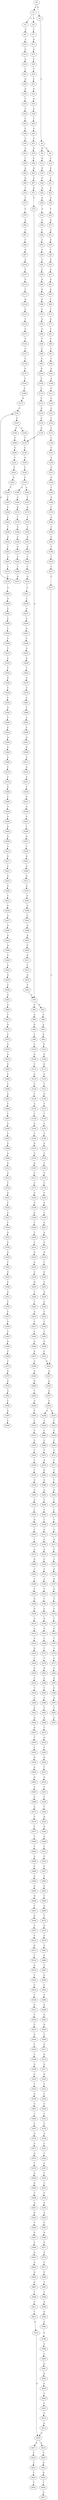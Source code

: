 strict digraph  {
	S0 -> S1 [ label = C ];
	S0 -> S2 [ label = T ];
	S1 -> S3 [ label = C ];
	S1 -> S4 [ label = T ];
	S2 -> S5 [ label = C ];
	S3 -> S6 [ label = C ];
	S4 -> S7 [ label = T ];
	S5 -> S8 [ label = G ];
	S5 -> S9 [ label = C ];
	S6 -> S10 [ label = C ];
	S7 -> S11 [ label = G ];
	S8 -> S12 [ label = G ];
	S9 -> S13 [ label = C ];
	S10 -> S14 [ label = G ];
	S11 -> S15 [ label = A ];
	S12 -> S16 [ label = A ];
	S13 -> S17 [ label = G ];
	S14 -> S18 [ label = A ];
	S15 -> S19 [ label = T ];
	S16 -> S20 [ label = C ];
	S17 -> S21 [ label = C ];
	S18 -> S22 [ label = T ];
	S19 -> S23 [ label = T ];
	S20 -> S24 [ label = A ];
	S21 -> S25 [ label = A ];
	S22 -> S26 [ label = G ];
	S23 -> S27 [ label = C ];
	S24 -> S28 [ label = G ];
	S25 -> S29 [ label = G ];
	S26 -> S30 [ label = G ];
	S27 -> S31 [ label = A ];
	S28 -> S32 [ label = C ];
	S29 -> S33 [ label = T ];
	S30 -> S34 [ label = T ];
	S31 -> S35 [ label = A ];
	S32 -> S36 [ label = C ];
	S33 -> S37 [ label = G ];
	S34 -> S38 [ label = C ];
	S35 -> S39 [ label = A ];
	S36 -> S40 [ label = T ];
	S37 -> S41 [ label = A ];
	S38 -> S42 [ label = C ];
	S39 -> S43 [ label = T ];
	S40 -> S44 [ label = T ];
	S41 -> S45 [ label = G ];
	S42 -> S46 [ label = C ];
	S43 -> S47 [ label = A ];
	S44 -> S48 [ label = C ];
	S45 -> S49 [ label = T ];
	S46 -> S50 [ label = A ];
	S47 -> S51 [ label = G ];
	S48 -> S52 [ label = T ];
	S49 -> S53 [ label = G ];
	S50 -> S54 [ label = C ];
	S51 -> S55 [ label = A ];
	S52 -> S56 [ label = C ];
	S53 -> S57 [ label = C ];
	S54 -> S58 [ label = C ];
	S55 -> S59 [ label = C ];
	S56 -> S60 [ label = G ];
	S57 -> S61 [ label = G ];
	S58 -> S62 [ label = A ];
	S59 -> S63 [ label = G ];
	S60 -> S64 [ label = G ];
	S61 -> S65 [ label = A ];
	S62 -> S66 [ label = G ];
	S63 -> S67 [ label = C ];
	S64 -> S68 [ label = A ];
	S65 -> S69 [ label = C ];
	S66 -> S70 [ label = T ];
	S67 -> S71 [ label = G ];
	S68 -> S72 [ label = C ];
	S69 -> S73 [ label = T ];
	S70 -> S74 [ label = T ];
	S71 -> S75 [ label = T ];
	S72 -> S76 [ label = A ];
	S73 -> S77 [ label = G ];
	S74 -> S78 [ label = C ];
	S75 -> S79 [ label = A ];
	S76 -> S80 [ label = C ];
	S77 -> S81 [ label = C ];
	S78 -> S82 [ label = A ];
	S79 -> S83 [ label = G ];
	S79 -> S84 [ label = A ];
	S80 -> S85 [ label = T ];
	S81 -> S86 [ label = T ];
	S82 -> S87 [ label = A ];
	S83 -> S88 [ label = A ];
	S84 -> S89 [ label = A ];
	S85 -> S90 [ label = C ];
	S86 -> S91 [ label = A ];
	S87 -> S92 [ label = C ];
	S88 -> S93 [ label = A ];
	S89 -> S94 [ label = G ];
	S90 -> S95 [ label = G ];
	S91 -> S96 [ label = C ];
	S92 -> S97 [ label = G ];
	S93 -> S98 [ label = G ];
	S94 -> S99 [ label = T ];
	S95 -> S100 [ label = G ];
	S96 -> S101 [ label = A ];
	S97 -> S102 [ label = A ];
	S98 -> S103 [ label = G ];
	S99 -> S104 [ label = C ];
	S100 -> S105 [ label = C ];
	S101 -> S106 [ label = A ];
	S102 -> S107 [ label = C ];
	S103 -> S108 [ label = A ];
	S104 -> S109 [ label = A ];
	S105 -> S110 [ label = C ];
	S106 -> S111 [ label = C ];
	S107 -> S112 [ label = C ];
	S108 -> S113 [ label = G ];
	S109 -> S114 [ label = T ];
	S110 -> S115 [ label = G ];
	S111 -> S116 [ label = C ];
	S112 -> S117 [ label = T ];
	S113 -> S118 [ label = A ];
	S114 -> S119 [ label = A ];
	S115 -> S120 [ label = A ];
	S116 -> S121 [ label = A ];
	S117 -> S122 [ label = G ];
	S118 -> S123 [ label = T ];
	S119 -> S124 [ label = C ];
	S120 -> S125 [ label = C ];
	S121 -> S126 [ label = C ];
	S122 -> S127 [ label = C ];
	S123 -> S128 [ label = G ];
	S124 -> S129 [ label = T ];
	S125 -> S130 [ label = A ];
	S126 -> S131 [ label = C ];
	S127 -> S132 [ label = T ];
	S128 -> S133 [ label = T ];
	S129 -> S134 [ label = A ];
	S130 -> S135 [ label = T ];
	S131 -> S136 [ label = C ];
	S132 -> S137 [ label = C ];
	S133 -> S138 [ label = T ];
	S134 -> S139 [ label = T ];
	S135 -> S140 [ label = C ];
	S136 -> S141 [ label = G ];
	S137 -> S142 [ label = T ];
	S138 -> S143 [ label = A ];
	S139 -> S144 [ label = A ];
	S140 -> S145 [ label = A ];
	S141 -> S146 [ label = A ];
	S142 -> S147 [ label = C ];
	S143 -> S148 [ label = T ];
	S144 -> S149 [ label = T ];
	S145 -> S150 [ label = T ];
	S146 -> S151 [ label = G ];
	S147 -> S152 [ label = C ];
	S148 -> S153 [ label = A ];
	S149 -> S154 [ label = G ];
	S150 -> S155 [ label = C ];
	S151 -> S156 [ label = G ];
	S152 -> S157 [ label = G ];
	S153 -> S158 [ label = A ];
	S154 -> S159 [ label = C ];
	S155 -> S160 [ label = G ];
	S155 -> S161 [ label = A ];
	S156 -> S162 [ label = T ];
	S157 -> S163 [ label = C ];
	S158 -> S164 [ label = T ];
	S159 -> S165 [ label = G ];
	S160 -> S166 [ label = C ];
	S161 -> S167 [ label = C ];
	S162 -> S168 [ label = G ];
	S163 -> S169 [ label = C ];
	S164 -> S170 [ label = G ];
	S165 -> S171 [ label = C ];
	S166 -> S172 [ label = G ];
	S167 -> S173 [ label = G ];
	S168 -> S174 [ label = C ];
	S169 -> S175 [ label = G ];
	S170 -> S176 [ label = C ];
	S171 -> S177 [ label = C ];
	S172 -> S178 [ label = T ];
	S173 -> S179 [ label = T ];
	S174 -> S180 [ label = A ];
	S175 -> S181 [ label = A ];
	S176 -> S182 [ label = C ];
	S177 -> S183 [ label = A ];
	S178 -> S184 [ label = C ];
	S179 -> S185 [ label = T ];
	S180 -> S186 [ label = C ];
	S181 -> S187 [ label = C ];
	S182 -> S188 [ label = A ];
	S183 -> S189 [ label = C ];
	S184 -> S190 [ label = C ];
	S185 -> S191 [ label = A ];
	S186 -> S192 [ label = C ];
	S187 -> S193 [ label = C ];
	S187 -> S194 [ label = A ];
	S188 -> S195 [ label = C ];
	S189 -> S196 [ label = A ];
	S190 -> S197 [ label = G ];
	S191 -> S198 [ label = G ];
	S192 -> S199 [ label = T ];
	S193 -> S200 [ label = T ];
	S194 -> S135 [ label = T ];
	S195 -> S201 [ label = G ];
	S196 -> S202 [ label = T ];
	S197 -> S203 [ label = C ];
	S198 -> S204 [ label = C ];
	S199 -> S205 [ label = T ];
	S200 -> S206 [ label = C ];
	S201 -> S207 [ label = A ];
	S202 -> S208 [ label = T ];
	S203 -> S209 [ label = C ];
	S204 -> S210 [ label = C ];
	S205 -> S211 [ label = T ];
	S206 -> S212 [ label = T ];
	S207 -> S213 [ label = G ];
	S208 -> S214 [ label = T ];
	S209 -> S215 [ label = G ];
	S210 -> S216 [ label = G ];
	S211 -> S217 [ label = C ];
	S212 -> S218 [ label = C ];
	S213 -> S219 [ label = G ];
	S214 -> S220 [ label = G ];
	S215 -> S181 [ label = A ];
	S216 -> S221 [ label = A ];
	S217 -> S222 [ label = C ];
	S218 -> S223 [ label = G ];
	S219 -> S224 [ label = T ];
	S220 -> S225 [ label = A ];
	S221 -> S226 [ label = C ];
	S222 -> S227 [ label = G ];
	S223 -> S228 [ label = T ];
	S224 -> S229 [ label = G ];
	S225 -> S230 [ label = C ];
	S226 -> S231 [ label = A ];
	S227 -> S232 [ label = G ];
	S228 -> S233 [ label = C ];
	S229 -> S234 [ label = T ];
	S230 -> S235 [ label = G ];
	S231 -> S236 [ label = A ];
	S232 -> S237 [ label = A ];
	S233 -> S238 [ label = C ];
	S234 -> S239 [ label = A ];
	S235 -> S240 [ label = T ];
	S236 -> S241 [ label = G ];
	S237 -> S242 [ label = C ];
	S238 -> S243 [ label = C ];
	S239 -> S244 [ label = C ];
	S240 -> S245 [ label = T ];
	S241 -> S246 [ label = T ];
	S242 -> S247 [ label = G ];
	S242 -> S248 [ label = A ];
	S243 -> S249 [ label = T ];
	S244 -> S250 [ label = C ];
	S245 -> S251 [ label = A ];
	S246 -> S252 [ label = A ];
	S247 -> S253 [ label = T ];
	S248 -> S254 [ label = A ];
	S249 -> S255 [ label = A ];
	S250 -> S256 [ label = T ];
	S251 -> S257 [ label = T ];
	S252 -> S258 [ label = G ];
	S253 -> S259 [ label = C ];
	S254 -> S260 [ label = C ];
	S255 -> S261 [ label = C ];
	S256 -> S262 [ label = T ];
	S257 -> S263 [ label = C ];
	S258 -> S264 [ label = T ];
	S259 -> S265 [ label = T ];
	S260 -> S266 [ label = C ];
	S261 -> S267 [ label = G ];
	S262 -> S268 [ label = T ];
	S263 -> S269 [ label = A ];
	S264 -> S270 [ label = G ];
	S265 -> S271 [ label = T ];
	S266 -> S272 [ label = C ];
	S267 -> S273 [ label = C ];
	S268 -> S274 [ label = C ];
	S269 -> S275 [ label = A ];
	S270 -> S276 [ label = C ];
	S271 -> S277 [ label = T ];
	S272 -> S278 [ label = A ];
	S273 -> S279 [ label = C ];
	S274 -> S222 [ label = C ];
	S275 -> S280 [ label = C ];
	S276 -> S281 [ label = C ];
	S277 -> S282 [ label = T ];
	S278 -> S283 [ label = G ];
	S279 -> S284 [ label = G ];
	S280 -> S285 [ label = G ];
	S281 -> S286 [ label = T ];
	S282 -> S287 [ label = T ];
	S283 -> S288 [ label = A ];
	S284 -> S289 [ label = G ];
	S285 -> S290 [ label = G ];
	S286 -> S291 [ label = C ];
	S287 -> S292 [ label = G ];
	S288 -> S293 [ label = A ];
	S289 -> S294 [ label = C ];
	S290 -> S295 [ label = T ];
	S291 -> S296 [ label = C ];
	S292 -> S297 [ label = T ];
	S293 -> S298 [ label = T ];
	S294 -> S299 [ label = C ];
	S295 -> S300 [ label = A ];
	S296 -> S301 [ label = G ];
	S297 -> S302 [ label = C ];
	S298 -> S303 [ label = C ];
	S299 -> S304 [ label = C ];
	S300 -> S305 [ label = C ];
	S301 -> S306 [ label = G ];
	S302 -> S307 [ label = C ];
	S303 -> S308 [ label = T ];
	S304 -> S309 [ label = C ];
	S305 -> S310 [ label = T ];
	S306 -> S311 [ label = A ];
	S307 -> S312 [ label = T ];
	S308 -> S313 [ label = A ];
	S309 -> S314 [ label = T ];
	S310 -> S315 [ label = C ];
	S311 -> S316 [ label = G ];
	S312 -> S317 [ label = A ];
	S313 -> S318 [ label = G ];
	S314 -> S319 [ label = C ];
	S315 -> S320 [ label = C ];
	S316 -> S321 [ label = A ];
	S317 -> S322 [ label = C ];
	S318 -> S323 [ label = A ];
	S319 -> S324 [ label = T ];
	S320 -> S325 [ label = T ];
	S321 -> S326 [ label = C ];
	S322 -> S327 [ label = T ];
	S323 -> S328 [ label = C ];
	S324 -> S329 [ label = G ];
	S325 -> S330 [ label = T ];
	S326 -> S331 [ label = G ];
	S327 -> S332 [ label = A ];
	S328 -> S333 [ label = T ];
	S329 -> S334 [ label = C ];
	S330 -> S335 [ label = T ];
	S331 -> S336 [ label = A ];
	S332 -> S337 [ label = G ];
	S333 -> S338 [ label = A ];
	S334 -> S339 [ label = C ];
	S335 -> S340 [ label = A ];
	S336 -> S341 [ label = C ];
	S337 -> S342 [ label = A ];
	S338 -> S343 [ label = C ];
	S339 -> S344 [ label = A ];
	S340 -> S345 [ label = C ];
	S341 -> S346 [ label = T ];
	S342 -> S347 [ label = A ];
	S343 -> S348 [ label = T ];
	S344 -> S349 [ label = T ];
	S345 -> S350 [ label = A ];
	S346 -> S351 [ label = G ];
	S347 -> S352 [ label = T ];
	S348 -> S353 [ label = C ];
	S349 -> S354 [ label = C ];
	S350 -> S355 [ label = T ];
	S351 -> S356 [ label = T ];
	S352 -> S357 [ label = T ];
	S353 -> S358 [ label = A ];
	S354 -> S359 [ label = G ];
	S355 -> S360 [ label = G ];
	S356 -> S361 [ label = G ];
	S357 -> S362 [ label = G ];
	S358 -> S363 [ label = G ];
	S359 -> S364 [ label = G ];
	S360 -> S365 [ label = T ];
	S361 -> S366 [ label = A ];
	S362 -> S367 [ label = T ];
	S363 -> S368 [ label = T ];
	S364 -> S369 [ label = T ];
	S365 -> S370 [ label = T ];
	S366 -> S371 [ label = G ];
	S367 -> S372 [ label = T ];
	S368 -> S373 [ label = T ];
	S369 -> S374 [ label = C ];
	S370 -> S375 [ label = A ];
	S371 -> S376 [ label = A ];
	S372 -> S377 [ label = C ];
	S373 -> S378 [ label = T ];
	S374 -> S379 [ label = C ];
	S375 -> S380 [ label = G ];
	S376 -> S381 [ label = G ];
	S377 -> S382 [ label = A ];
	S378 -> S383 [ label = G ];
	S379 -> S384 [ label = G ];
	S380 -> S385 [ label = T ];
	S381 -> S386 [ label = A ];
	S382 -> S387 [ label = G ];
	S383 -> S388 [ label = A ];
	S384 -> S389 [ label = C ];
	S385 -> S390 [ label = C ];
	S386 -> S391 [ label = G ];
	S387 -> S392 [ label = G ];
	S388 -> S393 [ label = C ];
	S389 -> S394 [ label = A ];
	S390 -> S395 [ label = T ];
	S391 -> S396 [ label = G ];
	S392 -> S397 [ label = G ];
	S393 -> S398 [ label = C ];
	S394 -> S399 [ label = A ];
	S395 -> S400 [ label = G ];
	S396 -> S401 [ label = A ];
	S397 -> S402 [ label = T ];
	S398 -> S403 [ label = T ];
	S399 -> S404 [ label = G ];
	S400 -> S405 [ label = A ];
	S401 -> S406 [ label = C ];
	S402 -> S407 [ label = A ];
	S403 -> S408 [ label = A ];
	S404 -> S409 [ label = G ];
	S405 -> S410 [ label = A ];
	S406 -> S411 [ label = G ];
	S408 -> S412 [ label = T ];
	S409 -> S413 [ label = A ];
	S410 -> S414 [ label = A ];
	S411 -> S415 [ label = C ];
	S412 -> S416 [ label = A ];
	S413 -> S417 [ label = G ];
	S414 -> S418 [ label = C ];
	S415 -> S419 [ label = G ];
	S416 -> S420 [ label = A ];
	S417 -> S421 [ label = C ];
	S418 -> S422 [ label = G ];
	S419 -> S423 [ label = T ];
	S420 -> S424 [ label = G ];
	S421 -> S425 [ label = G ];
	S422 -> S426 [ label = C ];
	S423 -> S79 [ label = A ];
	S424 -> S427 [ label = T ];
	S425 -> S428 [ label = G ];
	S426 -> S429 [ label = G ];
	S427 -> S430 [ label = A ];
	S428 -> S431 [ label = C ];
	S429 -> S432 [ label = C ];
	S430 -> S433 [ label = C ];
	S431 -> S434 [ label = G ];
	S432 -> S435 [ label = T ];
	S433 -> S436 [ label = C ];
	S434 -> S437 [ label = A ];
	S435 -> S438 [ label = C ];
	S436 -> S439 [ label = C ];
	S437 -> S440 [ label = G ];
	S438 -> S441 [ label = A ];
	S439 -> S442 [ label = G ];
	S440 -> S443 [ label = A ];
	S441 -> S444 [ label = G ];
	S442 -> S445 [ label = G ];
	S443 -> S446 [ label = G ];
	S444 -> S447 [ label = G ];
	S445 -> S448 [ label = G ];
	S446 -> S449 [ label = G ];
	S447 -> S450 [ label = T ];
	S448 -> S451 [ label = T ];
	S449 -> S452 [ label = C ];
	S450 -> S453 [ label = C ];
	S451 -> S454 [ label = C ];
	S452 -> S455 [ label = G ];
	S453 -> S456 [ label = G ];
	S454 -> S457 [ label = C ];
	S455 -> S458 [ label = C ];
	S456 -> S459 [ label = A ];
	S457 -> S460 [ label = T ];
	S458 -> S461 [ label = A ];
	S459 -> S462 [ label = A ];
	S460 -> S463 [ label = A ];
	S461 -> S464 [ label = G ];
	S462 -> S465 [ label = C ];
	S463 -> S466 [ label = C ];
	S464 -> S467 [ label = C ];
	S465 -> S468 [ label = A ];
	S466 -> S469 [ label = A ];
	S467 -> S470 [ label = G ];
	S468 -> S471 [ label = A ];
	S469 -> S472 [ label = T ];
	S470 -> S473 [ label = C ];
	S471 -> S474 [ label = C ];
	S472 -> S475 [ label = G ];
	S473 -> S476 [ label = G ];
	S474 -> S477 [ label = C ];
	S475 -> S478 [ label = A ];
	S476 -> S479 [ label = A ];
	S477 -> S480 [ label = T ];
	S478 -> S481 [ label = A ];
	S479 -> S482 [ label = G ];
	S480 -> S483 [ label = T ];
	S481 -> S484 [ label = G ];
	S482 -> S485 [ label = C ];
	S483 -> S486 [ label = A ];
	S484 -> S487 [ label = T ];
	S485 -> S488 [ label = T ];
	S486 -> S489 [ label = C ];
	S487 -> S490 [ label = G ];
	S488 -> S491 [ label = G ];
	S489 -> S492 [ label = G ];
	S490 -> S493 [ label = C ];
	S491 -> S494 [ label = C ];
	S492 -> S495 [ label = G ];
	S493 -> S496 [ label = C ];
	S494 -> S497 [ label = T ];
	S495 -> S498 [ label = G ];
	S496 -> S499 [ label = G ];
	S497 -> S500 [ label = A ];
	S498 -> S501 [ label = T ];
	S499 -> S502 [ label = G ];
	S500 -> S503 [ label = C ];
	S501 -> S504 [ label = G ];
	S502 -> S505 [ label = G ];
	S503 -> S506 [ label = G ];
	S504 -> S507 [ label = C ];
	S505 -> S508 [ label = C ];
	S506 -> S509 [ label = A ];
	S507 -> S510 [ label = C ];
	S508 -> S511 [ label = G ];
	S509 -> S512 [ label = G ];
	S510 -> S513 [ label = G ];
	S511 -> S514 [ label = G ];
	S512 -> S515 [ label = A ];
	S513 -> S516 [ label = T ];
	S514 -> S517 [ label = A ];
	S515 -> S518 [ label = C ];
	S516 -> S519 [ label = G ];
	S517 -> S520 [ label = G ];
	S518 -> S521 [ label = A ];
	S519 -> S522 [ label = T ];
	S520 -> S523 [ label = C ];
	S521 -> S524 [ label = C ];
	S522 -> S525 [ label = C ];
	S523 -> S526 [ label = C ];
	S524 -> S527 [ label = G ];
	S525 -> S528 [ label = T ];
	S526 -> S529 [ label = C ];
	S527 -> S530 [ label = C ];
	S528 -> S531 [ label = A ];
	S529 -> S532 [ label = C ];
	S530 -> S533 [ label = A ];
	S531 -> S534 [ label = T ];
	S532 -> S535 [ label = C ];
	S533 -> S536 [ label = G ];
	S534 -> S537 [ label = T ];
	S535 -> S538 [ label = G ];
	S536 -> S539 [ label = G ];
	S537 -> S540 [ label = G ];
	S538 -> S541 [ label = C ];
	S539 -> S542 [ label = T ];
	S540 -> S543 [ label = T ];
	S541 -> S544 [ label = T ];
	S542 -> S545 [ label = G ];
	S543 -> S546 [ label = T ];
	S544 -> S547 [ label = C ];
	S545 -> S548 [ label = C ];
	S546 -> S549 [ label = G ];
	S547 -> S550 [ label = T ];
	S548 -> S551 [ label = A ];
	S549 -> S552 [ label = C ];
	S550 -> S553 [ label = T ];
	S551 -> S554 [ label = T ];
	S552 -> S555 [ label = T ];
	S553 -> S556 [ label = C ];
	S554 -> S557 [ label = C ];
	S555 -> S558 [ label = G ];
	S556 -> S559 [ label = G ];
	S557 -> S560 [ label = T ];
	S558 -> S561 [ label = C ];
	S559 -> S562 [ label = A ];
	S560 -> S563 [ label = T ];
	S561 -> S564 [ label = T ];
	S562 -> S565 [ label = C ];
	S563 -> S566 [ label = G ];
	S564 -> S567 [ label = C ];
	S565 -> S568 [ label = G ];
	S566 -> S569 [ label = C ];
	S567 -> S570 [ label = G ];
	S568 -> S571 [ label = G ];
	S569 -> S572 [ label = C ];
	S570 -> S573 [ label = G ];
	S571 -> S574 [ label = A ];
	S572 -> S575 [ label = G ];
	S573 -> S576 [ label = G ];
	S574 -> S577 [ label = C ];
	S575 -> S578 [ label = G ];
	S576 -> S579 [ label = T ];
	S577 -> S580 [ label = C ];
	S578 -> S581 [ label = A ];
	S579 -> S582 [ label = A ];
	S580 -> S583 [ label = T ];
	S581 -> S584 [ label = C ];
	S582 -> S585 [ label = G ];
	S583 -> S586 [ label = T ];
	S584 -> S587 [ label = G ];
	S585 -> S588 [ label = T ];
	S586 -> S589 [ label = A ];
	S587 -> S590 [ label = C ];
	S588 -> S591 [ label = A ];
	S589 -> S592 [ label = G ];
	S591 -> S593 [ label = G ];
	S592 -> S594 [ label = C ];
	S593 -> S595 [ label = T ];
	S594 -> S596 [ label = G ];
	S595 -> S597 [ label = A ];
	S596 -> S598 [ label = A ];
	S597 -> S599 [ label = T ];
	S598 -> S600 [ label = C ];
	S599 -> S601 [ label = A ];
	S600 -> S602 [ label = A ];
	S601 -> S603 [ label = A ];
	S602 -> S604 [ label = G ];
	S603 -> S605 [ label = G ];
	S604 -> S606 [ label = G ];
	S605 -> S607 [ label = G ];
	S606 -> S608 [ label = T ];
	S607 -> S609 [ label = T ];
	S608 -> S610 [ label = C ];
	S609 -> S611 [ label = C ];
	S610 -> S612 [ label = T ];
	S611 -> S613 [ label = T ];
	S612 -> S614 [ label = A ];
	S613 -> S615 [ label = A ];
	S614 -> S616 [ label = G ];
	S615 -> S616 [ label = G ];
	S616 -> S617 [ label = C ];
	S616 -> S618 [ label = A ];
	S617 -> S619 [ label = T ];
	S618 -> S620 [ label = C ];
	S619 -> S621 [ label = C ];
	S620 -> S622 [ label = G ];
	S621 -> S623 [ label = T ];
	S622 -> S624 [ label = G ];
	S623 -> S625 [ label = T ];
	S624 -> S626 [ label = T ];
	S626 -> S627 [ label = A ];
}
